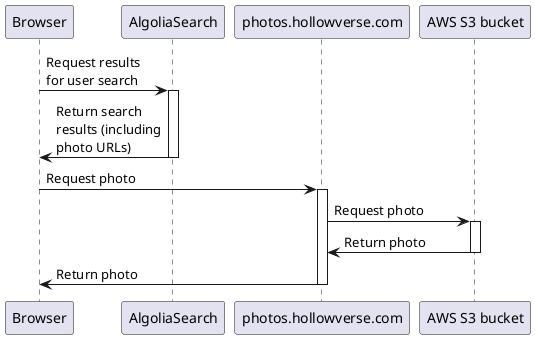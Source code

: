 @startuml
participant Browser as browser
participant AlgoliaSearch as algolia
participant "photos.hollowverse.com" as photos
participant "AWS S3 bucket" as s3

browser -> algolia: Request results\nfor user search
activate algolia
algolia -> browser: Return search\nresults (including\nphoto URLs)
deactivate algolia
browser -> photos: Request photo
activate photos
photos -> s3: Request photo
activate s3
s3 -> photos: Return photo
deactivate s3
photos -> browser: Return photo
deactivate photos
@enduml
